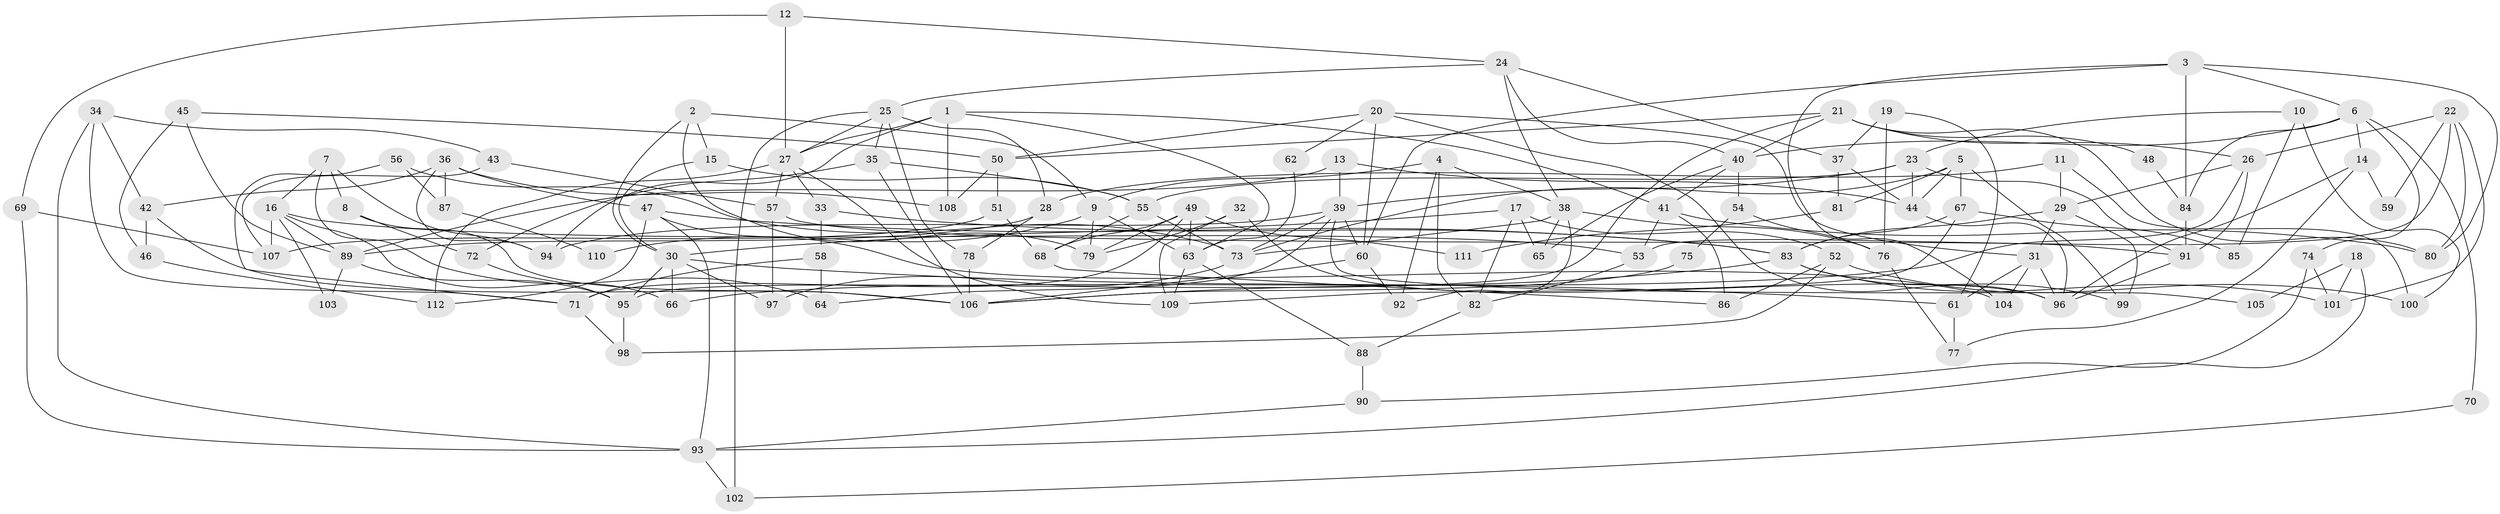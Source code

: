// coarse degree distribution, {3: 0.030303030303030304, 4: 0.18181818181818182, 7: 0.15151515151515152, 5: 0.2727272727272727, 6: 0.15151515151515152, 10: 0.09090909090909091, 9: 0.030303030303030304, 2: 0.06060606060606061, 12: 0.030303030303030304}
// Generated by graph-tools (version 1.1) at 2025/53/03/04/25 21:53:39]
// undirected, 112 vertices, 224 edges
graph export_dot {
graph [start="1"]
  node [color=gray90,style=filled];
  1;
  2;
  3;
  4;
  5;
  6;
  7;
  8;
  9;
  10;
  11;
  12;
  13;
  14;
  15;
  16;
  17;
  18;
  19;
  20;
  21;
  22;
  23;
  24;
  25;
  26;
  27;
  28;
  29;
  30;
  31;
  32;
  33;
  34;
  35;
  36;
  37;
  38;
  39;
  40;
  41;
  42;
  43;
  44;
  45;
  46;
  47;
  48;
  49;
  50;
  51;
  52;
  53;
  54;
  55;
  56;
  57;
  58;
  59;
  60;
  61;
  62;
  63;
  64;
  65;
  66;
  67;
  68;
  69;
  70;
  71;
  72;
  73;
  74;
  75;
  76;
  77;
  78;
  79;
  80;
  81;
  82;
  83;
  84;
  85;
  86;
  87;
  88;
  89;
  90;
  91;
  92;
  93;
  94;
  95;
  96;
  97;
  98;
  99;
  100;
  101;
  102;
  103;
  104;
  105;
  106;
  107;
  108;
  109;
  110;
  111;
  112;
  1 -- 63;
  1 -- 94;
  1 -- 27;
  1 -- 41;
  1 -- 108;
  2 -- 30;
  2 -- 15;
  2 -- 9;
  2 -- 79;
  3 -- 104;
  3 -- 6;
  3 -- 60;
  3 -- 80;
  3 -- 84;
  4 -- 92;
  4 -- 38;
  4 -- 9;
  4 -- 82;
  5 -- 99;
  5 -- 44;
  5 -- 67;
  5 -- 73;
  5 -- 81;
  6 -- 74;
  6 -- 84;
  6 -- 14;
  6 -- 40;
  6 -- 70;
  7 -- 16;
  7 -- 64;
  7 -- 8;
  7 -- 94;
  8 -- 106;
  8 -- 72;
  9 -- 63;
  9 -- 79;
  9 -- 110;
  10 -- 23;
  10 -- 100;
  10 -- 85;
  11 -- 29;
  11 -- 28;
  11 -- 100;
  12 -- 27;
  12 -- 24;
  12 -- 69;
  13 -- 89;
  13 -- 39;
  13 -- 44;
  14 -- 96;
  14 -- 59;
  14 -- 77;
  15 -- 30;
  15 -- 55;
  16 -- 89;
  16 -- 66;
  16 -- 53;
  16 -- 103;
  16 -- 107;
  17 -- 30;
  17 -- 82;
  17 -- 52;
  17 -- 65;
  18 -- 93;
  18 -- 101;
  18 -- 105;
  19 -- 37;
  19 -- 76;
  19 -- 61;
  20 -- 60;
  20 -- 96;
  20 -- 31;
  20 -- 50;
  20 -- 62;
  21 -- 80;
  21 -- 40;
  21 -- 26;
  21 -- 48;
  21 -- 50;
  21 -- 95;
  22 -- 53;
  22 -- 80;
  22 -- 26;
  22 -- 59;
  22 -- 101;
  23 -- 39;
  23 -- 91;
  23 -- 44;
  23 -- 55;
  24 -- 25;
  24 -- 40;
  24 -- 37;
  24 -- 38;
  25 -- 78;
  25 -- 27;
  25 -- 28;
  25 -- 35;
  25 -- 102;
  26 -- 29;
  26 -- 66;
  26 -- 91;
  27 -- 57;
  27 -- 33;
  27 -- 109;
  27 -- 112;
  28 -- 89;
  28 -- 78;
  29 -- 31;
  29 -- 83;
  29 -- 99;
  30 -- 97;
  30 -- 61;
  30 -- 66;
  30 -- 95;
  31 -- 96;
  31 -- 61;
  31 -- 104;
  32 -- 79;
  32 -- 109;
  32 -- 96;
  33 -- 83;
  33 -- 58;
  34 -- 93;
  34 -- 42;
  34 -- 43;
  34 -- 71;
  35 -- 72;
  35 -- 55;
  35 -- 106;
  36 -- 108;
  36 -- 94;
  36 -- 42;
  36 -- 47;
  36 -- 87;
  37 -- 44;
  37 -- 81;
  38 -- 73;
  38 -- 65;
  38 -- 76;
  38 -- 92;
  39 -- 73;
  39 -- 60;
  39 -- 64;
  39 -- 94;
  39 -- 105;
  40 -- 65;
  40 -- 41;
  40 -- 54;
  41 -- 53;
  41 -- 80;
  41 -- 86;
  42 -- 106;
  42 -- 46;
  43 -- 107;
  43 -- 57;
  44 -- 96;
  45 -- 50;
  45 -- 46;
  45 -- 89;
  46 -- 112;
  47 -- 83;
  47 -- 93;
  47 -- 104;
  47 -- 112;
  48 -- 84;
  49 -- 79;
  49 -- 68;
  49 -- 63;
  49 -- 71;
  49 -- 111;
  50 -- 51;
  50 -- 108;
  51 -- 68;
  51 -- 107;
  52 -- 98;
  52 -- 86;
  52 -- 100;
  53 -- 82;
  54 -- 76;
  54 -- 75;
  55 -- 68;
  55 -- 73;
  56 -- 73;
  56 -- 71;
  56 -- 87;
  57 -- 91;
  57 -- 97;
  58 -- 71;
  58 -- 64;
  60 -- 106;
  60 -- 92;
  61 -- 77;
  62 -- 63;
  63 -- 88;
  63 -- 109;
  67 -- 109;
  67 -- 83;
  67 -- 85;
  68 -- 86;
  69 -- 107;
  69 -- 93;
  70 -- 102;
  71 -- 98;
  72 -- 95;
  73 -- 97;
  74 -- 90;
  74 -- 101;
  75 -- 106;
  76 -- 77;
  78 -- 106;
  81 -- 111;
  82 -- 88;
  83 -- 99;
  83 -- 101;
  83 -- 106;
  84 -- 91;
  87 -- 110;
  88 -- 90;
  89 -- 95;
  89 -- 103;
  90 -- 93;
  91 -- 96;
  93 -- 102;
  95 -- 98;
}
